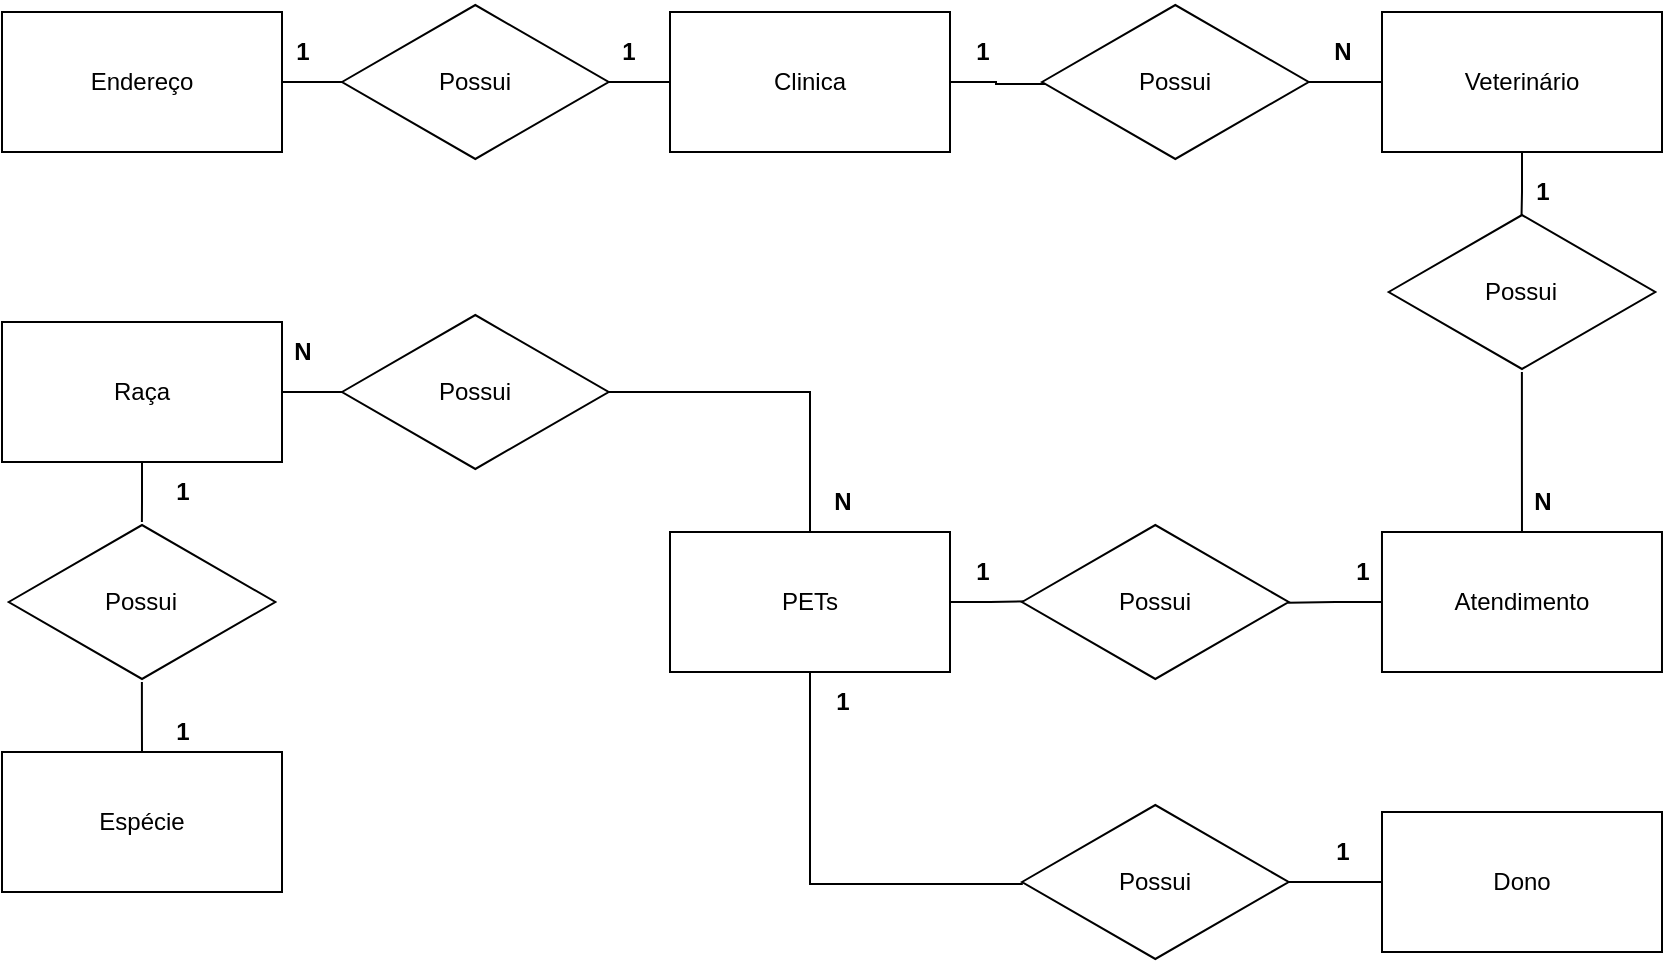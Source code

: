 <mxfile version="14.9.3" type="device"><diagram id="VKuVqlwjSbuCiBqLxb9F" name="Page-1"><mxGraphModel dx="865" dy="434" grid="1" gridSize="10" guides="1" tooltips="1" connect="1" arrows="1" fold="1" page="1" pageScale="1" pageWidth="827" pageHeight="1169" math="0" shadow="0"><root><mxCell id="0"/><mxCell id="1" parent="0"/><mxCell id="Hc8NjAJx8FcMVCaPB3q5-21" style="edgeStyle=orthogonalEdgeStyle;rounded=0;orthogonalLoop=1;jettySize=auto;html=1;entryX=0.028;entryY=0.512;entryDx=0;entryDy=0;entryPerimeter=0;endArrow=none;endFill=0;" edge="1" parent="1" source="Hc8NjAJx8FcMVCaPB3q5-1" target="Hc8NjAJx8FcMVCaPB3q5-8"><mxGeometry relative="1" as="geometry"/></mxCell><mxCell id="Hc8NjAJx8FcMVCaPB3q5-1" value="Clinica" style="rounded=0;whiteSpace=wrap;html=1;" vertex="1" parent="1"><mxGeometry x="344" y="40" width="140" height="70" as="geometry"/></mxCell><mxCell id="Hc8NjAJx8FcMVCaPB3q5-6" style="edgeStyle=orthogonalEdgeStyle;rounded=0;orthogonalLoop=1;jettySize=auto;html=1;entryX=0;entryY=0.5;entryDx=0;entryDy=0;endArrow=none;endFill=0;" edge="1" parent="1" source="Hc8NjAJx8FcMVCaPB3q5-3" target="Hc8NjAJx8FcMVCaPB3q5-1"><mxGeometry relative="1" as="geometry"/></mxCell><mxCell id="Hc8NjAJx8FcMVCaPB3q5-7" style="edgeStyle=orthogonalEdgeStyle;rounded=0;orthogonalLoop=1;jettySize=auto;html=1;entryX=1;entryY=0.5;entryDx=0;entryDy=0;endArrow=none;endFill=0;" edge="1" parent="1" source="Hc8NjAJx8FcMVCaPB3q5-3" target="Hc8NjAJx8FcMVCaPB3q5-5"><mxGeometry relative="1" as="geometry"/></mxCell><mxCell id="Hc8NjAJx8FcMVCaPB3q5-3" value="Possui" style="html=1;whiteSpace=wrap;aspect=fixed;shape=isoRectangle;" vertex="1" parent="1"><mxGeometry x="180" y="35" width="133.33" height="80" as="geometry"/></mxCell><mxCell id="Hc8NjAJx8FcMVCaPB3q5-5" value="Endereço" style="rounded=0;whiteSpace=wrap;html=1;" vertex="1" parent="1"><mxGeometry x="10" y="40" width="140" height="70" as="geometry"/></mxCell><mxCell id="Hc8NjAJx8FcMVCaPB3q5-22" style="edgeStyle=orthogonalEdgeStyle;rounded=0;orthogonalLoop=1;jettySize=auto;html=1;entryX=0;entryY=0.5;entryDx=0;entryDy=0;endArrow=none;endFill=0;" edge="1" parent="1" source="Hc8NjAJx8FcMVCaPB3q5-8" target="Hc8NjAJx8FcMVCaPB3q5-9"><mxGeometry relative="1" as="geometry"/></mxCell><mxCell id="Hc8NjAJx8FcMVCaPB3q5-8" value="Possui" style="html=1;whiteSpace=wrap;aspect=fixed;shape=isoRectangle;" vertex="1" parent="1"><mxGeometry x="530" y="35" width="133.33" height="80" as="geometry"/></mxCell><mxCell id="Hc8NjAJx8FcMVCaPB3q5-23" style="edgeStyle=orthogonalEdgeStyle;rounded=0;orthogonalLoop=1;jettySize=auto;html=1;entryX=0.498;entryY=0.05;entryDx=0;entryDy=0;entryPerimeter=0;endArrow=none;endFill=0;" edge="1" parent="1" source="Hc8NjAJx8FcMVCaPB3q5-9" target="Hc8NjAJx8FcMVCaPB3q5-11"><mxGeometry relative="1" as="geometry"/></mxCell><mxCell id="Hc8NjAJx8FcMVCaPB3q5-9" value="&lt;font style=&quot;font-size: 12px&quot;&gt;Veterinário&lt;/font&gt;" style="rounded=0;whiteSpace=wrap;html=1;" vertex="1" parent="1"><mxGeometry x="700" y="40" width="140" height="70" as="geometry"/></mxCell><mxCell id="Hc8NjAJx8FcMVCaPB3q5-17" style="edgeStyle=orthogonalEdgeStyle;rounded=0;orthogonalLoop=1;jettySize=auto;html=1;entryX=0.998;entryY=0.504;entryDx=0;entryDy=0;entryPerimeter=0;endArrow=none;endFill=0;" edge="1" parent="1" source="Hc8NjAJx8FcMVCaPB3q5-10" target="Hc8NjAJx8FcMVCaPB3q5-14"><mxGeometry relative="1" as="geometry"/></mxCell><mxCell id="Hc8NjAJx8FcMVCaPB3q5-10" value="&lt;font style=&quot;font-size: 12px&quot;&gt;Atendimento&lt;/font&gt;" style="rounded=0;whiteSpace=wrap;html=1;" vertex="1" parent="1"><mxGeometry x="699.99" y="300" width="140" height="70" as="geometry"/></mxCell><mxCell id="Hc8NjAJx8FcMVCaPB3q5-24" style="edgeStyle=orthogonalEdgeStyle;rounded=0;orthogonalLoop=1;jettySize=auto;html=1;entryX=0.5;entryY=0;entryDx=0;entryDy=0;endArrow=none;endFill=0;" edge="1" parent="1" source="Hc8NjAJx8FcMVCaPB3q5-11" target="Hc8NjAJx8FcMVCaPB3q5-10"><mxGeometry relative="1" as="geometry"/></mxCell><mxCell id="Hc8NjAJx8FcMVCaPB3q5-11" value="Possui" style="html=1;whiteSpace=wrap;aspect=fixed;shape=isoRectangle;" vertex="1" parent="1"><mxGeometry x="703.33" y="140" width="133.33" height="80" as="geometry"/></mxCell><mxCell id="Hc8NjAJx8FcMVCaPB3q5-16" style="edgeStyle=orthogonalEdgeStyle;rounded=0;orthogonalLoop=1;jettySize=auto;html=1;entryX=0.028;entryY=0.496;entryDx=0;entryDy=0;entryPerimeter=0;endArrow=none;endFill=0;" edge="1" parent="1" source="Hc8NjAJx8FcMVCaPB3q5-13" target="Hc8NjAJx8FcMVCaPB3q5-14"><mxGeometry relative="1" as="geometry"/></mxCell><mxCell id="Hc8NjAJx8FcMVCaPB3q5-70" style="edgeStyle=orthogonalEdgeStyle;rounded=0;orthogonalLoop=1;jettySize=auto;html=1;entryX=0.003;entryY=0.512;entryDx=0;entryDy=0;entryPerimeter=0;endArrow=none;endFill=0;" edge="1" parent="1" source="Hc8NjAJx8FcMVCaPB3q5-13" target="Hc8NjAJx8FcMVCaPB3q5-52"><mxGeometry relative="1" as="geometry"><Array as="points"><mxPoint x="414" y="476"/></Array></mxGeometry></mxCell><mxCell id="Hc8NjAJx8FcMVCaPB3q5-13" value="PETs" style="rounded=0;whiteSpace=wrap;html=1;" vertex="1" parent="1"><mxGeometry x="344.0" y="300" width="140" height="70" as="geometry"/></mxCell><mxCell id="Hc8NjAJx8FcMVCaPB3q5-14" value="Possui" style="html=1;whiteSpace=wrap;aspect=fixed;shape=isoRectangle;" vertex="1" parent="1"><mxGeometry x="520" y="295" width="133.33" height="80" as="geometry"/></mxCell><mxCell id="Hc8NjAJx8FcMVCaPB3q5-50" style="edgeStyle=orthogonalEdgeStyle;rounded=0;orthogonalLoop=1;jettySize=auto;html=1;entryX=0.5;entryY=0;entryDx=0;entryDy=0;endArrow=none;endFill=0;" edge="1" parent="1" source="Hc8NjAJx8FcMVCaPB3q5-27" target="Hc8NjAJx8FcMVCaPB3q5-13"><mxGeometry relative="1" as="geometry"/></mxCell><mxCell id="Hc8NjAJx8FcMVCaPB3q5-51" style="edgeStyle=orthogonalEdgeStyle;rounded=0;orthogonalLoop=1;jettySize=auto;html=1;entryX=1;entryY=0.5;entryDx=0;entryDy=0;endArrow=none;endFill=0;" edge="1" parent="1" source="Hc8NjAJx8FcMVCaPB3q5-27" target="Hc8NjAJx8FcMVCaPB3q5-41"><mxGeometry relative="1" as="geometry"/></mxCell><mxCell id="Hc8NjAJx8FcMVCaPB3q5-27" value="Possui" style="html=1;whiteSpace=wrap;aspect=fixed;shape=isoRectangle;" vertex="1" parent="1"><mxGeometry x="180" y="190" width="133.33" height="80" as="geometry"/></mxCell><mxCell id="Hc8NjAJx8FcMVCaPB3q5-56" style="edgeStyle=orthogonalEdgeStyle;rounded=0;orthogonalLoop=1;jettySize=auto;html=1;endArrow=none;endFill=0;" edge="1" parent="1" source="Hc8NjAJx8FcMVCaPB3q5-41" target="Hc8NjAJx8FcMVCaPB3q5-55"><mxGeometry relative="1" as="geometry"/></mxCell><mxCell id="Hc8NjAJx8FcMVCaPB3q5-41" value="Raça" style="rounded=0;whiteSpace=wrap;html=1;" vertex="1" parent="1"><mxGeometry x="10.0" y="195" width="140" height="70" as="geometry"/></mxCell><mxCell id="Hc8NjAJx8FcMVCaPB3q5-46" value="Dono" style="rounded=0;whiteSpace=wrap;html=1;" vertex="1" parent="1"><mxGeometry x="700.0" y="440" width="140" height="70" as="geometry"/></mxCell><mxCell id="Hc8NjAJx8FcMVCaPB3q5-58" style="edgeStyle=orthogonalEdgeStyle;rounded=0;orthogonalLoop=1;jettySize=auto;html=1;entryX=0;entryY=0.5;entryDx=0;entryDy=0;endArrow=none;endFill=0;" edge="1" parent="1" source="Hc8NjAJx8FcMVCaPB3q5-52" target="Hc8NjAJx8FcMVCaPB3q5-46"><mxGeometry relative="1" as="geometry"/></mxCell><mxCell id="Hc8NjAJx8FcMVCaPB3q5-52" value="Possui" style="html=1;whiteSpace=wrap;aspect=fixed;shape=isoRectangle;" vertex="1" parent="1"><mxGeometry x="520" y="435" width="133.33" height="80" as="geometry"/></mxCell><mxCell id="Hc8NjAJx8FcMVCaPB3q5-54" value="Espécie" style="rounded=0;whiteSpace=wrap;html=1;" vertex="1" parent="1"><mxGeometry x="10.0" y="410" width="140" height="70" as="geometry"/></mxCell><mxCell id="Hc8NjAJx8FcMVCaPB3q5-57" style="edgeStyle=orthogonalEdgeStyle;rounded=0;orthogonalLoop=1;jettySize=auto;html=1;entryX=0.5;entryY=0;entryDx=0;entryDy=0;endArrow=none;endFill=0;" edge="1" parent="1" source="Hc8NjAJx8FcMVCaPB3q5-55" target="Hc8NjAJx8FcMVCaPB3q5-54"><mxGeometry relative="1" as="geometry"/></mxCell><mxCell id="Hc8NjAJx8FcMVCaPB3q5-55" value="Possui" style="html=1;whiteSpace=wrap;aspect=fixed;shape=isoRectangle;" vertex="1" parent="1"><mxGeometry x="13.34" y="295" width="133.33" height="80" as="geometry"/></mxCell><mxCell id="Hc8NjAJx8FcMVCaPB3q5-74" value="&lt;b&gt;1&lt;/b&gt;" style="text;html=1;align=center;verticalAlign=middle;resizable=0;points=[];autosize=1;strokeColor=none;" vertex="1" parent="1"><mxGeometry x="150.0" y="50" width="20" height="20" as="geometry"/></mxCell><mxCell id="Hc8NjAJx8FcMVCaPB3q5-75" value="&lt;b&gt;1&lt;/b&gt;" style="text;html=1;align=center;verticalAlign=middle;resizable=0;points=[];autosize=1;strokeColor=none;" vertex="1" parent="1"><mxGeometry x="313.33" y="50" width="20" height="20" as="geometry"/></mxCell><mxCell id="Hc8NjAJx8FcMVCaPB3q5-76" value="&lt;b&gt;1&lt;/b&gt;" style="text;html=1;align=center;verticalAlign=middle;resizable=0;points=[];autosize=1;strokeColor=none;" vertex="1" parent="1"><mxGeometry x="490" y="50" width="20" height="20" as="geometry"/></mxCell><mxCell id="Hc8NjAJx8FcMVCaPB3q5-77" value="&lt;b&gt;N&lt;/b&gt;" style="text;html=1;align=center;verticalAlign=middle;resizable=0;points=[];autosize=1;strokeColor=none;" vertex="1" parent="1"><mxGeometry x="670" y="50" width="20" height="20" as="geometry"/></mxCell><mxCell id="Hc8NjAJx8FcMVCaPB3q5-78" value="&lt;b&gt;N&lt;/b&gt;" style="text;html=1;align=center;verticalAlign=middle;resizable=0;points=[];autosize=1;strokeColor=none;" vertex="1" parent="1"><mxGeometry x="770" y="275" width="20" height="20" as="geometry"/></mxCell><mxCell id="Hc8NjAJx8FcMVCaPB3q5-79" value="&lt;b&gt;1&lt;/b&gt;" style="text;html=1;align=center;verticalAlign=middle;resizable=0;points=[];autosize=1;strokeColor=none;" vertex="1" parent="1"><mxGeometry x="770" y="120" width="20" height="20" as="geometry"/></mxCell><mxCell id="Hc8NjAJx8FcMVCaPB3q5-80" value="&lt;b&gt;1&lt;/b&gt;" style="text;html=1;align=center;verticalAlign=middle;resizable=0;points=[];autosize=1;strokeColor=none;" vertex="1" parent="1"><mxGeometry x="679.99" y="310" width="20" height="20" as="geometry"/></mxCell><mxCell id="Hc8NjAJx8FcMVCaPB3q5-81" value="&lt;b&gt;1&lt;/b&gt;" style="text;html=1;align=center;verticalAlign=middle;resizable=0;points=[];autosize=1;strokeColor=none;" vertex="1" parent="1"><mxGeometry x="490" y="310" width="20" height="20" as="geometry"/></mxCell><mxCell id="Hc8NjAJx8FcMVCaPB3q5-82" value="&lt;b&gt;N&lt;/b&gt;" style="text;html=1;align=center;verticalAlign=middle;resizable=0;points=[];autosize=1;strokeColor=none;" vertex="1" parent="1"><mxGeometry x="150.0" y="200" width="20" height="20" as="geometry"/></mxCell><mxCell id="Hc8NjAJx8FcMVCaPB3q5-83" value="&lt;b&gt;1&lt;/b&gt;" style="text;html=1;align=center;verticalAlign=middle;resizable=0;points=[];autosize=1;strokeColor=none;" vertex="1" parent="1"><mxGeometry x="90" y="390" width="20" height="20" as="geometry"/></mxCell><mxCell id="Hc8NjAJx8FcMVCaPB3q5-84" value="&lt;b&gt;1&lt;/b&gt;" style="text;html=1;align=center;verticalAlign=middle;resizable=0;points=[];autosize=1;strokeColor=none;" vertex="1" parent="1"><mxGeometry x="670" y="450" width="20" height="20" as="geometry"/></mxCell><mxCell id="Hc8NjAJx8FcMVCaPB3q5-85" value="&lt;b&gt;1&lt;/b&gt;" style="text;html=1;align=center;verticalAlign=middle;resizable=0;points=[];autosize=1;strokeColor=none;" vertex="1" parent="1"><mxGeometry x="420" y="375" width="20" height="20" as="geometry"/></mxCell><mxCell id="Hc8NjAJx8FcMVCaPB3q5-86" value="&lt;b&gt;N&lt;/b&gt;" style="text;html=1;align=center;verticalAlign=middle;resizable=0;points=[];autosize=1;strokeColor=none;" vertex="1" parent="1"><mxGeometry x="420.0" y="275" width="20" height="20" as="geometry"/></mxCell><mxCell id="Hc8NjAJx8FcMVCaPB3q5-87" value="&lt;b&gt;1&lt;/b&gt;" style="text;html=1;align=center;verticalAlign=middle;resizable=0;points=[];autosize=1;strokeColor=none;" vertex="1" parent="1"><mxGeometry x="90" y="270" width="20" height="20" as="geometry"/></mxCell></root></mxGraphModel></diagram></mxfile>